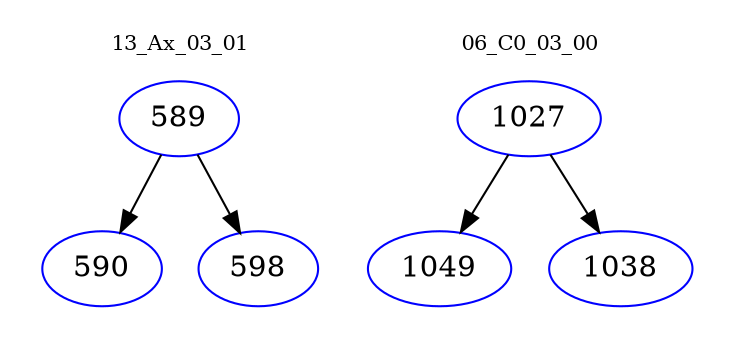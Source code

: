 digraph{
subgraph cluster_0 {
color = white
label = "13_Ax_03_01";
fontsize=10;
T0_589 [label="589", color="blue"]
T0_589 -> T0_590 [color="black"]
T0_590 [label="590", color="blue"]
T0_589 -> T0_598 [color="black"]
T0_598 [label="598", color="blue"]
}
subgraph cluster_1 {
color = white
label = "06_C0_03_00";
fontsize=10;
T1_1027 [label="1027", color="blue"]
T1_1027 -> T1_1049 [color="black"]
T1_1049 [label="1049", color="blue"]
T1_1027 -> T1_1038 [color="black"]
T1_1038 [label="1038", color="blue"]
}
}
